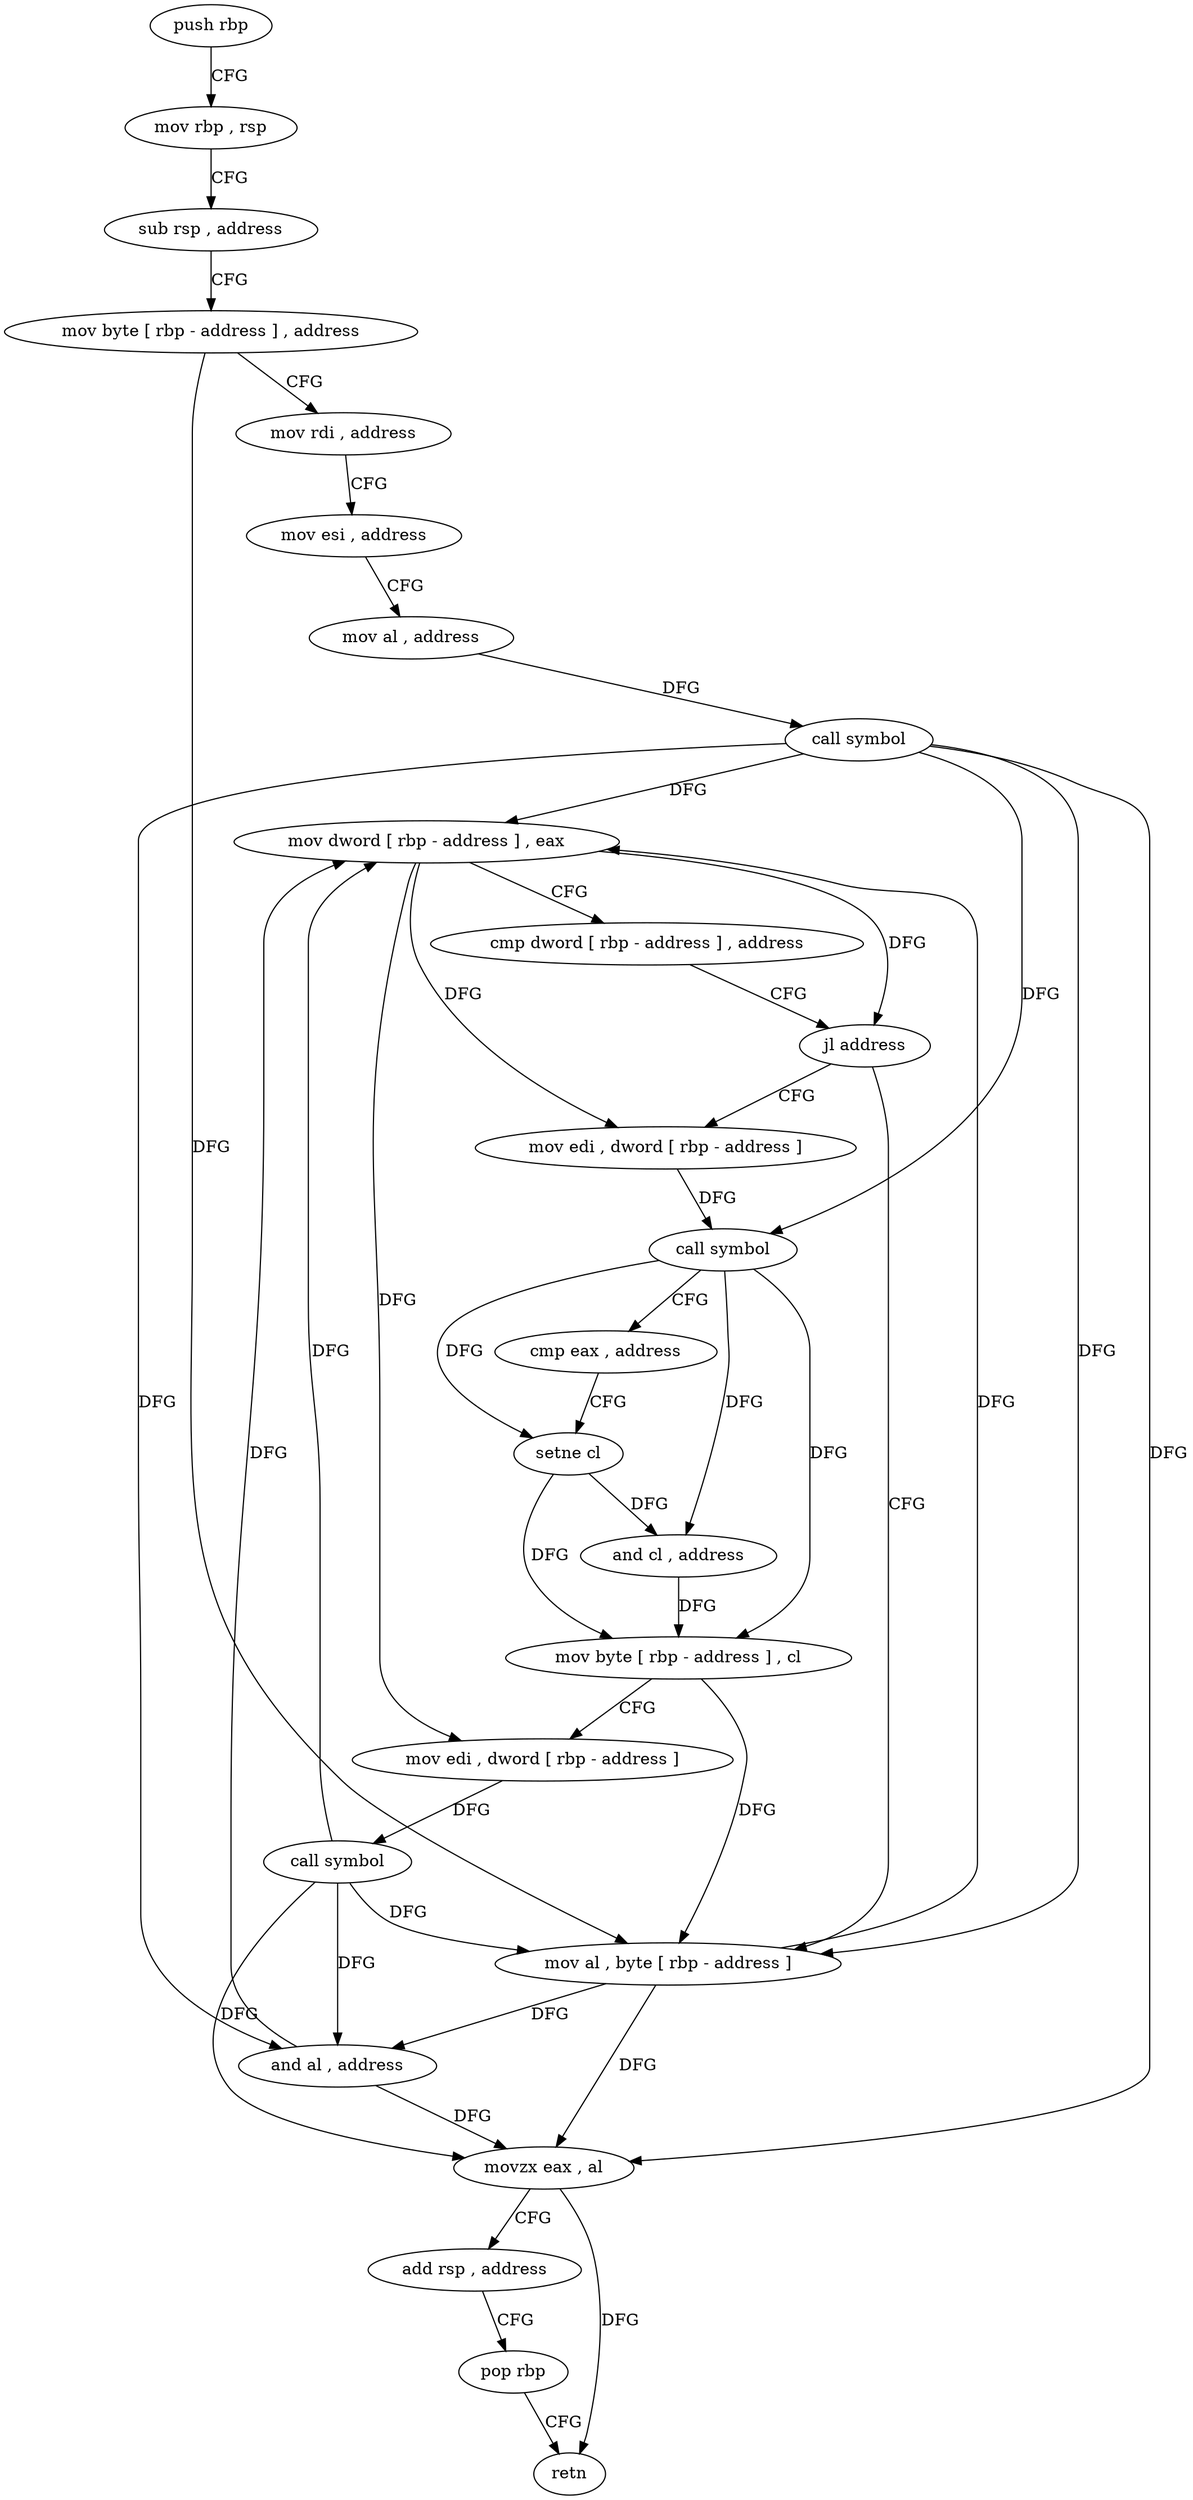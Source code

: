 digraph "func" {
"4295008" [label = "push rbp" ]
"4295009" [label = "mov rbp , rsp" ]
"4295012" [label = "sub rsp , address" ]
"4295016" [label = "mov byte [ rbp - address ] , address" ]
"4295020" [label = "mov rdi , address" ]
"4295030" [label = "mov esi , address" ]
"4295035" [label = "mov al , address" ]
"4295037" [label = "call symbol" ]
"4295042" [label = "mov dword [ rbp - address ] , eax" ]
"4295045" [label = "cmp dword [ rbp - address ] , address" ]
"4295049" [label = "jl address" ]
"4295083" [label = "mov al , byte [ rbp - address ]" ]
"4295055" [label = "mov edi , dword [ rbp - address ]" ]
"4295086" [label = "and al , address" ]
"4295088" [label = "movzx eax , al" ]
"4295091" [label = "add rsp , address" ]
"4295095" [label = "pop rbp" ]
"4295096" [label = "retn" ]
"4295058" [label = "call symbol" ]
"4295063" [label = "cmp eax , address" ]
"4295066" [label = "setne cl" ]
"4295069" [label = "and cl , address" ]
"4295072" [label = "mov byte [ rbp - address ] , cl" ]
"4295075" [label = "mov edi , dword [ rbp - address ]" ]
"4295078" [label = "call symbol" ]
"4295008" -> "4295009" [ label = "CFG" ]
"4295009" -> "4295012" [ label = "CFG" ]
"4295012" -> "4295016" [ label = "CFG" ]
"4295016" -> "4295020" [ label = "CFG" ]
"4295016" -> "4295083" [ label = "DFG" ]
"4295020" -> "4295030" [ label = "CFG" ]
"4295030" -> "4295035" [ label = "CFG" ]
"4295035" -> "4295037" [ label = "DFG" ]
"4295037" -> "4295042" [ label = "DFG" ]
"4295037" -> "4295083" [ label = "DFG" ]
"4295037" -> "4295086" [ label = "DFG" ]
"4295037" -> "4295088" [ label = "DFG" ]
"4295037" -> "4295058" [ label = "DFG" ]
"4295042" -> "4295045" [ label = "CFG" ]
"4295042" -> "4295049" [ label = "DFG" ]
"4295042" -> "4295055" [ label = "DFG" ]
"4295042" -> "4295075" [ label = "DFG" ]
"4295045" -> "4295049" [ label = "CFG" ]
"4295049" -> "4295083" [ label = "CFG" ]
"4295049" -> "4295055" [ label = "CFG" ]
"4295083" -> "4295086" [ label = "DFG" ]
"4295083" -> "4295042" [ label = "DFG" ]
"4295083" -> "4295088" [ label = "DFG" ]
"4295055" -> "4295058" [ label = "DFG" ]
"4295086" -> "4295088" [ label = "DFG" ]
"4295086" -> "4295042" [ label = "DFG" ]
"4295088" -> "4295091" [ label = "CFG" ]
"4295088" -> "4295096" [ label = "DFG" ]
"4295091" -> "4295095" [ label = "CFG" ]
"4295095" -> "4295096" [ label = "CFG" ]
"4295058" -> "4295063" [ label = "CFG" ]
"4295058" -> "4295066" [ label = "DFG" ]
"4295058" -> "4295069" [ label = "DFG" ]
"4295058" -> "4295072" [ label = "DFG" ]
"4295063" -> "4295066" [ label = "CFG" ]
"4295066" -> "4295069" [ label = "DFG" ]
"4295066" -> "4295072" [ label = "DFG" ]
"4295069" -> "4295072" [ label = "DFG" ]
"4295072" -> "4295075" [ label = "CFG" ]
"4295072" -> "4295083" [ label = "DFG" ]
"4295075" -> "4295078" [ label = "DFG" ]
"4295078" -> "4295083" [ label = "DFG" ]
"4295078" -> "4295042" [ label = "DFG" ]
"4295078" -> "4295086" [ label = "DFG" ]
"4295078" -> "4295088" [ label = "DFG" ]
}
